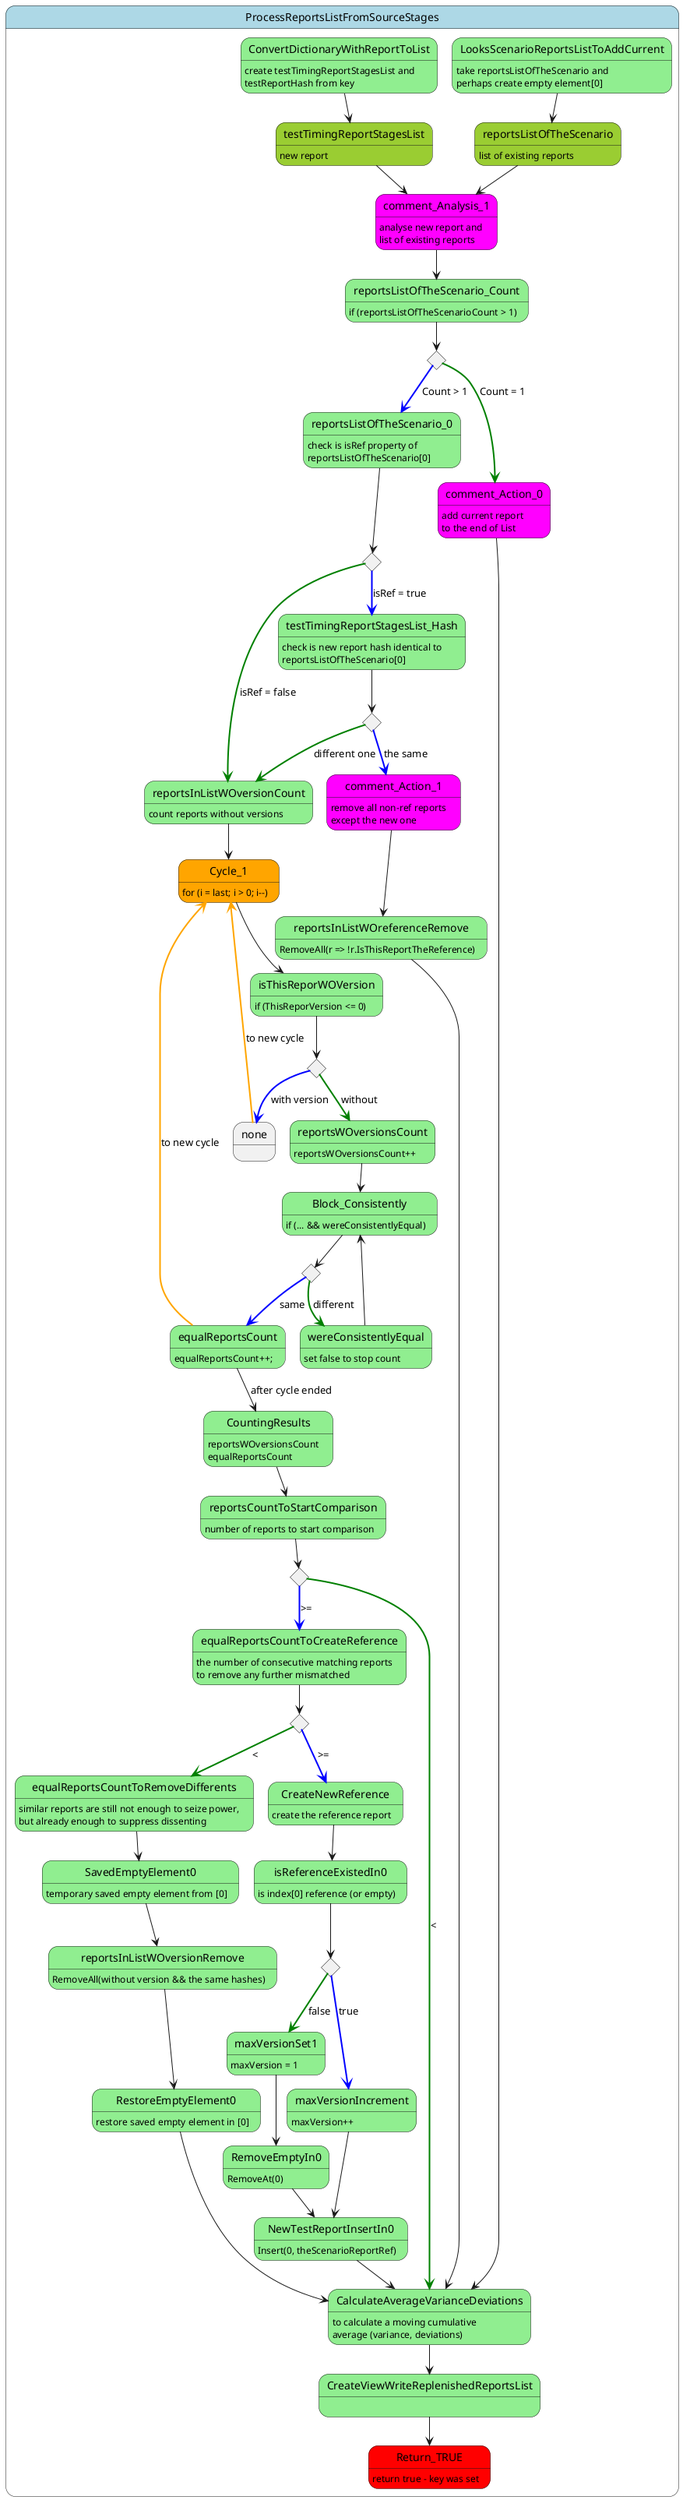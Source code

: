 @startuml

state ProcessReportsListFromSourceStages #lightblue {
    state comment_Analysis_1 #magenta
    comment_Analysis_1 : analyse new report and \nlist of existing reports

    state ConvertDictionaryWithReportToList #lightgreen
    ConvertDictionaryWithReportToList : create testTimingReportStagesList and \ntestReportHash from key

    state LooksScenarioReportsListToAddCurrent #lightgreen
    LooksScenarioReportsListToAddCurrent : take reportsListOfTheScenario and \nperhaps create empty element[0]

    state testTimingReportStagesList #YellowGreen
    testTimingReportStagesList : new report

    state reportsListOfTheScenario #YellowGreen
    reportsListOfTheScenario : list of existing reports

    state reportsListOfTheScenario_Count #lightgreen
    reportsListOfTheScenario_Count : if (reportsListOfTheScenarioCount > 1)

    state reportsListOfTheScenario_0 #lightgreen
    reportsListOfTheScenario_0 : check is isRef property of \nreportsListOfTheScenario[0]

    state testTimingReportStagesList_Hash #lightgreen
    testTimingReportStagesList_Hash : check is new report hash identical to \nreportsListOfTheScenario[0]

    state reportsInListWOversionCount #lightgreen
    reportsInListWOversionCount : count reports without versions

    state reportsInListWOreferenceRemove #lightgreen
    reportsInListWOreferenceRemove : RemoveAll(r => !r.IsThisReportTheReference)

    state reportsWOversionsCount #lightgreen
    reportsWOversionsCount : reportsWOversionsCount++

    state Block_Consistently #lightgreen
    Block_Consistently : if (... && wereConsistentlyEqual)

    state wereConsistentlyEqual #lightgreen
    wereConsistentlyEqual : set false to stop count

    state equalReportsCount #lightgreen
    equalReportsCount : equalReportsCount++;

    state CountingResults #lightgreen
    CountingResults : reportsWOversionsCount \nequalReportsCount

    state isThisReporWOVersion #lightgreen
    isThisReporWOVersion : if (ThisReporVersion <= 0)

    state reportsCountToStartComparison #lightgreen
    reportsCountToStartComparison : number of reports to start comparison

    state equalReportsCountToCreateReference #lightgreen
    equalReportsCountToCreateReference : the number of consecutive matching reports \nto remove any further mismatched

    state CreateNewReference #lightgreen
    CreateNewReference : create the reference report

    state equalReportsCountToRemoveDifferents #lightgreen
    equalReportsCountToRemoveDifferents : similar reports are still not enough to seize power, \nbut already enough to suppress dissenting

    state SavedEmptyElement0 #lightgreen
    SavedEmptyElement0 : temporary saved empty element from [0]

    state RestoreEmptyElement0 #lightgreen
    RestoreEmptyElement0 : restore saved empty element in [0]

    state reportsInListWOversionRemove #lightgreen
    reportsInListWOversionRemove : RemoveAll(without version && the same hashes)

    state isReferenceExistedIn0 #lightgreen
    isReferenceExistedIn0 : is index[0] reference (or empty)

    state maxVersionSet1 #lightgreen
    maxVersionSet1 : maxVersion = 1

    state maxVersionIncrement #lightgreen
    maxVersionIncrement : maxVersion++

    state RemoveEmptyIn0 #lightgreen
    RemoveEmptyIn0 : RemoveAt(0)

    state NewTestReportInsertIn0 #lightgreen
    NewTestReportInsertIn0 : Insert(0, theScenarioReportRef)

    state CalculateAverageVarianceDeviations #lightgreen
    CalculateAverageVarianceDeviations : to calculate a moving cumulative \naverage (variance, deviations)
    
    state CreateViewWriteReplenishedReportsList #lightgreen
    CreateViewWriteReplenishedReportsList : 
    
    state Return_TRUE #Red
    Return_TRUE : return true - key was set

    state comment_Action_0 #magenta
    comment_Action_0 : add current report \nto the end of List

    state comment_Action_1 #magenta
    comment_Action_1 : remove all non-ref reports \nexcept the new one

    state Cycle_1 #orange
    Cycle_1 : for (i = last; i > 0; i--)

    ConvertDictionaryWithReportToList --> testTimingReportStagesList
    LooksScenarioReportsListToAddCurrent --> reportsListOfTheScenario

    state isReportsListOfTheScenario_0_REF <<choice>>
    isReportsListOfTheScenario_0_REF -[#blue,bold]-> testTimingReportStagesList_Hash : isRef = true
    isReportsListOfTheScenario_0_REF -[#green,bold]-> reportsInListWOversionCount : isRef = false

    state isReportsListOfTheScenario_Count_m1 <<choice>>
    isReportsListOfTheScenario_Count_m1 -[#blue,bold]-> reportsListOfTheScenario_0 : Count > 1
    isReportsListOfTheScenario_Count_m1 -[#green,bold]-> comment_Action_0 : Count = 1

    reportsListOfTheScenario_0 --> isReportsListOfTheScenario_0_REF

    state isNewHashIdenticalTo_0_REF <<choice>>
    isNewHashIdenticalTo_0_REF -[#blue,bold]-> comment_Action_1 : the same
    isNewHashIdenticalTo_0_REF -[#green,bold]-> reportsInListWOversionCount : different one

    state reportsListOfTheScenario_i_version <<choice>>
    reportsListOfTheScenario_i_version -[#blue,bold]-> none : with version
    reportsListOfTheScenario_i_version -[#green,bold]-> reportsWOversionsCount : without

    reportsWOversionsCount --> Block_Consistently

    state reportsListOfTheScenario_i_hash <<choice>>
    reportsListOfTheScenario_i_hash -[#blue,bold]-> equalReportsCount : same
    reportsListOfTheScenario_i_hash -[#green,bold]-> wereConsistentlyEqual : different

    state reportsCountEnoughToStartComparison <<choice>>
    reportsCountEnoughToStartComparison -[#blue,bold]-> equalReportsCountToCreateReference : >=
    reportsCountEnoughToStartComparison -[#green,bold]-> CalculateAverageVarianceDeviations : <

    state equalReportsCountEnoughToRemoveDifferents <<choice>>
    equalReportsCountEnoughToRemoveDifferents -[#blue,bold]-> CreateNewReference : >=
    equalReportsCountEnoughToRemoveDifferents -[#green,bold]-> equalReportsCountToRemoveDifferents : <

    state isRefExisted <<choice>>
    isRefExisted -[#blue,bold]-> maxVersionIncrement : true
    isRefExisted -[#green,bold]-> maxVersionSet1 : false

    CreateNewReference --> isReferenceExistedIn0
    isReferenceExistedIn0 --> isRefExisted
    maxVersionSet1 --> RemoveEmptyIn0
    wereConsistentlyEqual --> Block_Consistently

    RemoveEmptyIn0 --> NewTestReportInsertIn0
    maxVersionIncrement --> NewTestReportInsertIn0
    NewTestReportInsertIn0 --> CalculateAverageVarianceDeviations

    testTimingReportStagesList --> comment_Analysis_1
    reportsListOfTheScenario --> comment_Analysis_1
    comment_Analysis_1 --> reportsListOfTheScenario_Count
    reportsListOfTheScenario_Count --> isReportsListOfTheScenario_Count_m1

    testTimingReportStagesList_Hash --> isNewHashIdenticalTo_0_REF

    comment_Action_0 --> CalculateAverageVarianceDeviations
    reportsInListWOreferenceRemove --> CalculateAverageVarianceDeviations

    comment_Action_1 --> reportsInListWOreferenceRemove
    reportsInListWOversionCount --> Cycle_1

    Cycle_1 --> isThisReporWOVersion
    isThisReporWOVersion --> reportsListOfTheScenario_i_version
    Block_Consistently --> reportsListOfTheScenario_i_hash

    none -[#orange,bold]-> Cycle_1 : to new cycle
    equalReportsCount -[#orange,bold]-> Cycle_1 : to new cycle

    equalReportsCount --> CountingResults : after cycle ended
    CountingResults --> reportsCountToStartComparison
    reportsCountToStartComparison --> reportsCountEnoughToStartComparison

    equalReportsCountToCreateReference --> equalReportsCountEnoughToRemoveDifferents
    equalReportsCountToRemoveDifferents --> SavedEmptyElement0
    SavedEmptyElement0 --> reportsInListWOversionRemove
    reportsInListWOversionRemove --> RestoreEmptyElement0
    
    RestoreEmptyElement0 --> CalculateAverageVarianceDeviations
    CalculateAverageVarianceDeviations --> CreateViewWriteReplenishedReportsList
    CreateViewWriteReplenishedReportsList --> Return_TRUE


}

@enduml
